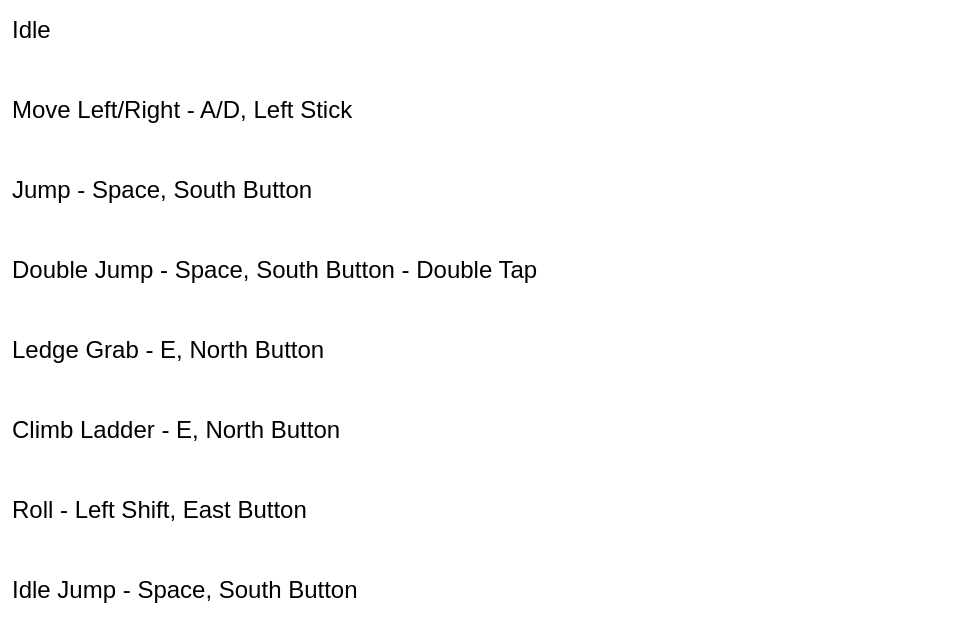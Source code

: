 <mxfile version="21.6.1" type="device">
  <diagram name="Animations" id="sNqlQf9sPAf9crFcmLgb">
    <mxGraphModel dx="1434" dy="836" grid="1" gridSize="10" guides="1" tooltips="1" connect="1" arrows="1" fold="1" page="1" pageScale="1" pageWidth="850" pageHeight="1100" math="0" shadow="0">
      <root>
        <mxCell id="0" />
        <mxCell id="1" parent="0" />
        <mxCell id="iFJDCkW2jn5dsZOVCsw7-5" value="Move Left/Right - A/D, Left Stick" style="text;strokeColor=none;fillColor=none;align=left;verticalAlign=middle;spacingLeft=4;spacingRight=4;overflow=hidden;points=[[0,0.5],[1,0.5]];portConstraint=eastwest;rotatable=0;whiteSpace=wrap;html=1;" parent="1" vertex="1">
          <mxGeometry x="40" y="80" width="440" height="30" as="geometry" />
        </mxCell>
        <mxCell id="iFJDCkW2jn5dsZOVCsw7-6" value="Jump - Space, South Button" style="text;strokeColor=none;fillColor=none;align=left;verticalAlign=middle;spacingLeft=4;spacingRight=4;overflow=hidden;points=[[0,0.5],[1,0.5]];portConstraint=eastwest;rotatable=0;whiteSpace=wrap;html=1;" parent="1" vertex="1">
          <mxGeometry x="40" y="120" width="400" height="30" as="geometry" />
        </mxCell>
        <mxCell id="iFJDCkW2jn5dsZOVCsw7-7" value="Double Jump - Space, South Button - Double Tap" style="text;strokeColor=none;fillColor=none;align=left;verticalAlign=middle;spacingLeft=4;spacingRight=4;overflow=hidden;points=[[0,0.5],[1,0.5]];portConstraint=eastwest;rotatable=0;whiteSpace=wrap;html=1;" parent="1" vertex="1">
          <mxGeometry x="40" y="160" width="480" height="30" as="geometry" />
        </mxCell>
        <mxCell id="iFJDCkW2jn5dsZOVCsw7-8" value="Ledge Grab - E, North Button" style="text;strokeColor=none;fillColor=none;align=left;verticalAlign=middle;spacingLeft=4;spacingRight=4;overflow=hidden;points=[[0,0.5],[1,0.5]];portConstraint=eastwest;rotatable=0;whiteSpace=wrap;html=1;" parent="1" vertex="1">
          <mxGeometry x="40" y="200" width="440" height="30" as="geometry" />
        </mxCell>
        <mxCell id="iFJDCkW2jn5dsZOVCsw7-9" value="Climb Ladder - E, North Button" style="text;strokeColor=none;fillColor=none;align=left;verticalAlign=middle;spacingLeft=4;spacingRight=4;overflow=hidden;points=[[0,0.5],[1,0.5]];portConstraint=eastwest;rotatable=0;whiteSpace=wrap;html=1;" parent="1" vertex="1">
          <mxGeometry x="40" y="240" width="440" height="30" as="geometry" />
        </mxCell>
        <mxCell id="iFJDCkW2jn5dsZOVCsw7-10" value="Roll - Left Shift, East Button" style="text;strokeColor=none;fillColor=none;align=left;verticalAlign=middle;spacingLeft=4;spacingRight=4;overflow=hidden;points=[[0,0.5],[1,0.5]];portConstraint=eastwest;rotatable=0;whiteSpace=wrap;html=1;" parent="1" vertex="1">
          <mxGeometry x="40" y="280" width="440" height="30" as="geometry" />
        </mxCell>
        <mxCell id="iFJDCkW2jn5dsZOVCsw7-11" value="Idle Jump - Space, South Button" style="text;strokeColor=none;fillColor=none;align=left;verticalAlign=middle;spacingLeft=4;spacingRight=4;overflow=hidden;points=[[0,0.5],[1,0.5]];portConstraint=eastwest;rotatable=0;whiteSpace=wrap;html=1;" parent="1" vertex="1">
          <mxGeometry x="40" y="320" width="440" height="30" as="geometry" />
        </mxCell>
        <mxCell id="iFJDCkW2jn5dsZOVCsw7-12" value="Idle" style="text;strokeColor=none;fillColor=none;align=left;verticalAlign=middle;spacingLeft=4;spacingRight=4;overflow=hidden;points=[[0,0.5],[1,0.5]];portConstraint=eastwest;rotatable=0;whiteSpace=wrap;html=1;" parent="1" vertex="1">
          <mxGeometry x="40" y="40" width="440" height="30" as="geometry" />
        </mxCell>
      </root>
    </mxGraphModel>
  </diagram>
</mxfile>
